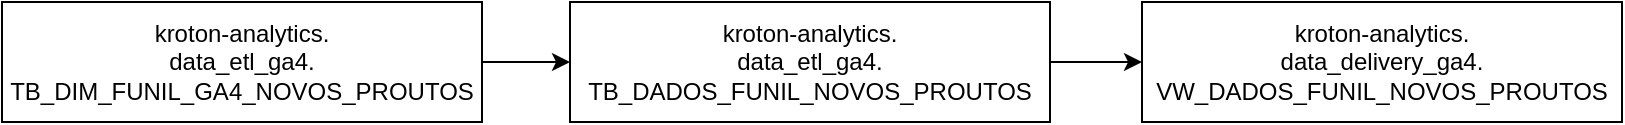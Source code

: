 <mxfile version="24.8.3">
  <diagram name="Página-1" id="dng7nw8M2es6q25K9qJo">
    <mxGraphModel dx="1434" dy="746" grid="1" gridSize="10" guides="1" tooltips="1" connect="1" arrows="1" fold="1" page="1" pageScale="1" pageWidth="827" pageHeight="1169" math="0" shadow="0">
      <root>
        <mxCell id="0" />
        <mxCell id="1" parent="0" />
        <mxCell id="YRHKVVt_79tUvqUOyTbm-3" value="" style="edgeStyle=orthogonalEdgeStyle;rounded=0;orthogonalLoop=1;jettySize=auto;html=1;" edge="1" parent="1" source="YRHKVVt_79tUvqUOyTbm-1" target="YRHKVVt_79tUvqUOyTbm-2">
          <mxGeometry relative="1" as="geometry" />
        </mxCell>
        <mxCell id="YRHKVVt_79tUvqUOyTbm-1" value="kroton-analytics.&lt;div&gt;data_etl_ga4.&lt;/div&gt;&lt;div&gt;TB_DIM_FUNIL_GA4_NOVOS_PROUTOS&lt;/div&gt;" style="rounded=0;whiteSpace=wrap;html=1;" vertex="1" parent="1">
          <mxGeometry x="10" y="280" width="240" height="60" as="geometry" />
        </mxCell>
        <mxCell id="YRHKVVt_79tUvqUOyTbm-5" value="" style="edgeStyle=orthogonalEdgeStyle;rounded=0;orthogonalLoop=1;jettySize=auto;html=1;" edge="1" parent="1" source="YRHKVVt_79tUvqUOyTbm-2" target="YRHKVVt_79tUvqUOyTbm-4">
          <mxGeometry relative="1" as="geometry" />
        </mxCell>
        <mxCell id="YRHKVVt_79tUvqUOyTbm-2" value="kroton-analytics.&lt;div&gt;data_etl_ga4.&lt;/div&gt;&lt;div&gt;TB_DADOS_FUNIL_NOVOS_PROUTOS&lt;/div&gt;" style="rounded=0;whiteSpace=wrap;html=1;" vertex="1" parent="1">
          <mxGeometry x="294" y="280" width="240" height="60" as="geometry" />
        </mxCell>
        <mxCell id="YRHKVVt_79tUvqUOyTbm-4" value="kroton-analytics.&lt;div&gt;data_delivery_ga4.&lt;/div&gt;&lt;div&gt;VW_DADOS_FUNIL_NOVOS_PROUTOS&lt;/div&gt;" style="rounded=0;whiteSpace=wrap;html=1;" vertex="1" parent="1">
          <mxGeometry x="580" y="280" width="240" height="60" as="geometry" />
        </mxCell>
      </root>
    </mxGraphModel>
  </diagram>
</mxfile>
